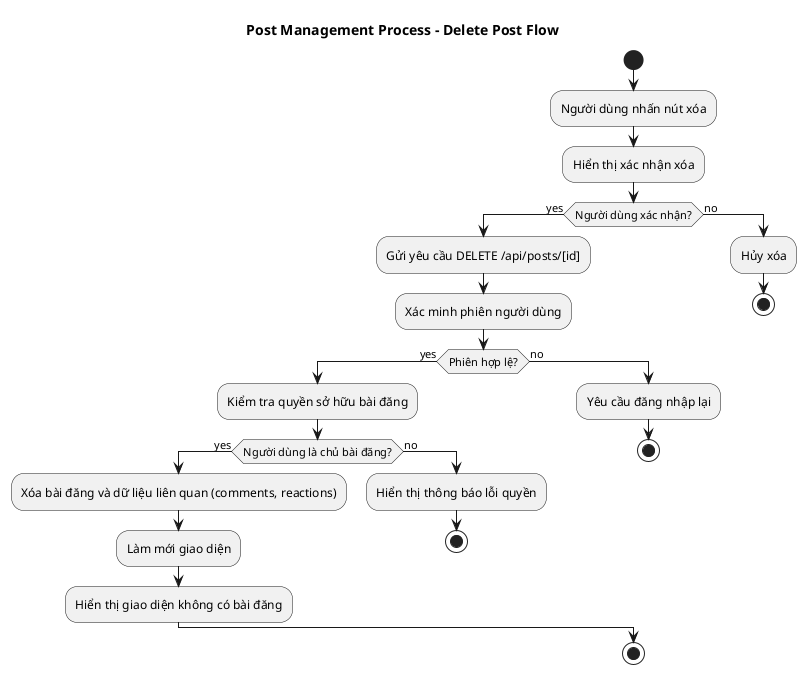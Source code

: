@startuml
title Post Management Process - Delete Post Flow

start
:Người dùng nhấn nút xóa;
:Hiển thị xác nhận xóa;
if (Người dùng xác nhận?) then (yes)
    :Gửi yêu cầu DELETE /api/posts/[id];
    :Xác minh phiên người dùng;
    if (Phiên hợp lệ?) then (yes)
        :Kiểm tra quyền sở hữu bài đăng;
        if (Người dùng là chủ bài đăng?) then (yes)
            :Xóa bài đăng và dữ liệu liên quan (comments, reactions);
            :Làm mới giao diện;
            :Hiển thị giao diện không có bài đăng;
        else (no)
            :Hiển thị thông báo lỗi quyền;
            stop
        endif
    else (no)
        :Yêu cầu đăng nhập lại;
        stop
    endif
else (no)
    :Hủy xóa;
    stop
endif
stop

@enduml